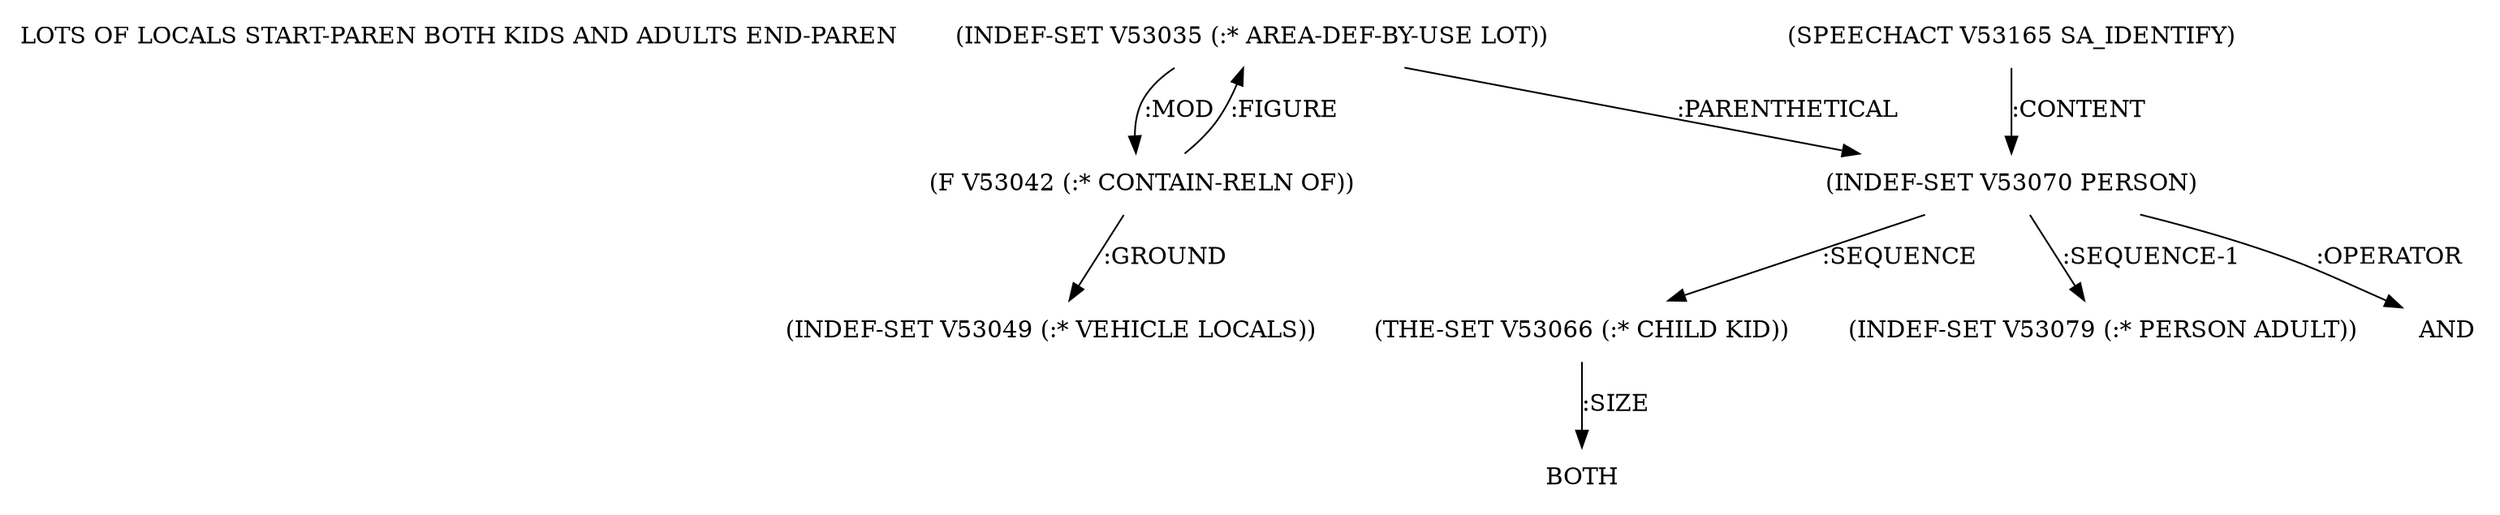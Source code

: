 digraph Terms {
  node [shape=none]
  "LOTS OF LOCALS START-PAREN BOTH KIDS AND ADULTS END-PAREN"
  "V53035" [label="(INDEF-SET V53035 (:* AREA-DEF-BY-USE LOT))"]
  "V53035" -> "V53070" [label=":PARENTHETICAL"]
  "V53035" -> "V53042" [label=":MOD"]
  "V53042" [label="(F V53042 (:* CONTAIN-RELN OF))"]
  "V53042" -> "V53049" [label=":GROUND"]
  "V53042" -> "V53035" [label=":FIGURE"]
  "V53049" [label="(INDEF-SET V53049 (:* VEHICLE LOCALS))"]
  "V53165" [label="(SPEECHACT V53165 SA_IDENTIFY)"]
  "V53165" -> "V53070" [label=":CONTENT"]
  "V53070" [label="(INDEF-SET V53070 PERSON)"]
  "V53070" -> "NT53555" [label=":OPERATOR"]
  "NT53555" [label="AND"]
  "V53070" -> "V53066" [label=":SEQUENCE"]
  "V53070" -> "V53079" [label=":SEQUENCE-1"]
  "V53066" [label="(THE-SET V53066 (:* CHILD KID))"]
  "V53066" -> "NT53556" [label=":SIZE"]
  "NT53556" [label="BOTH"]
  "V53079" [label="(INDEF-SET V53079 (:* PERSON ADULT))"]
}
